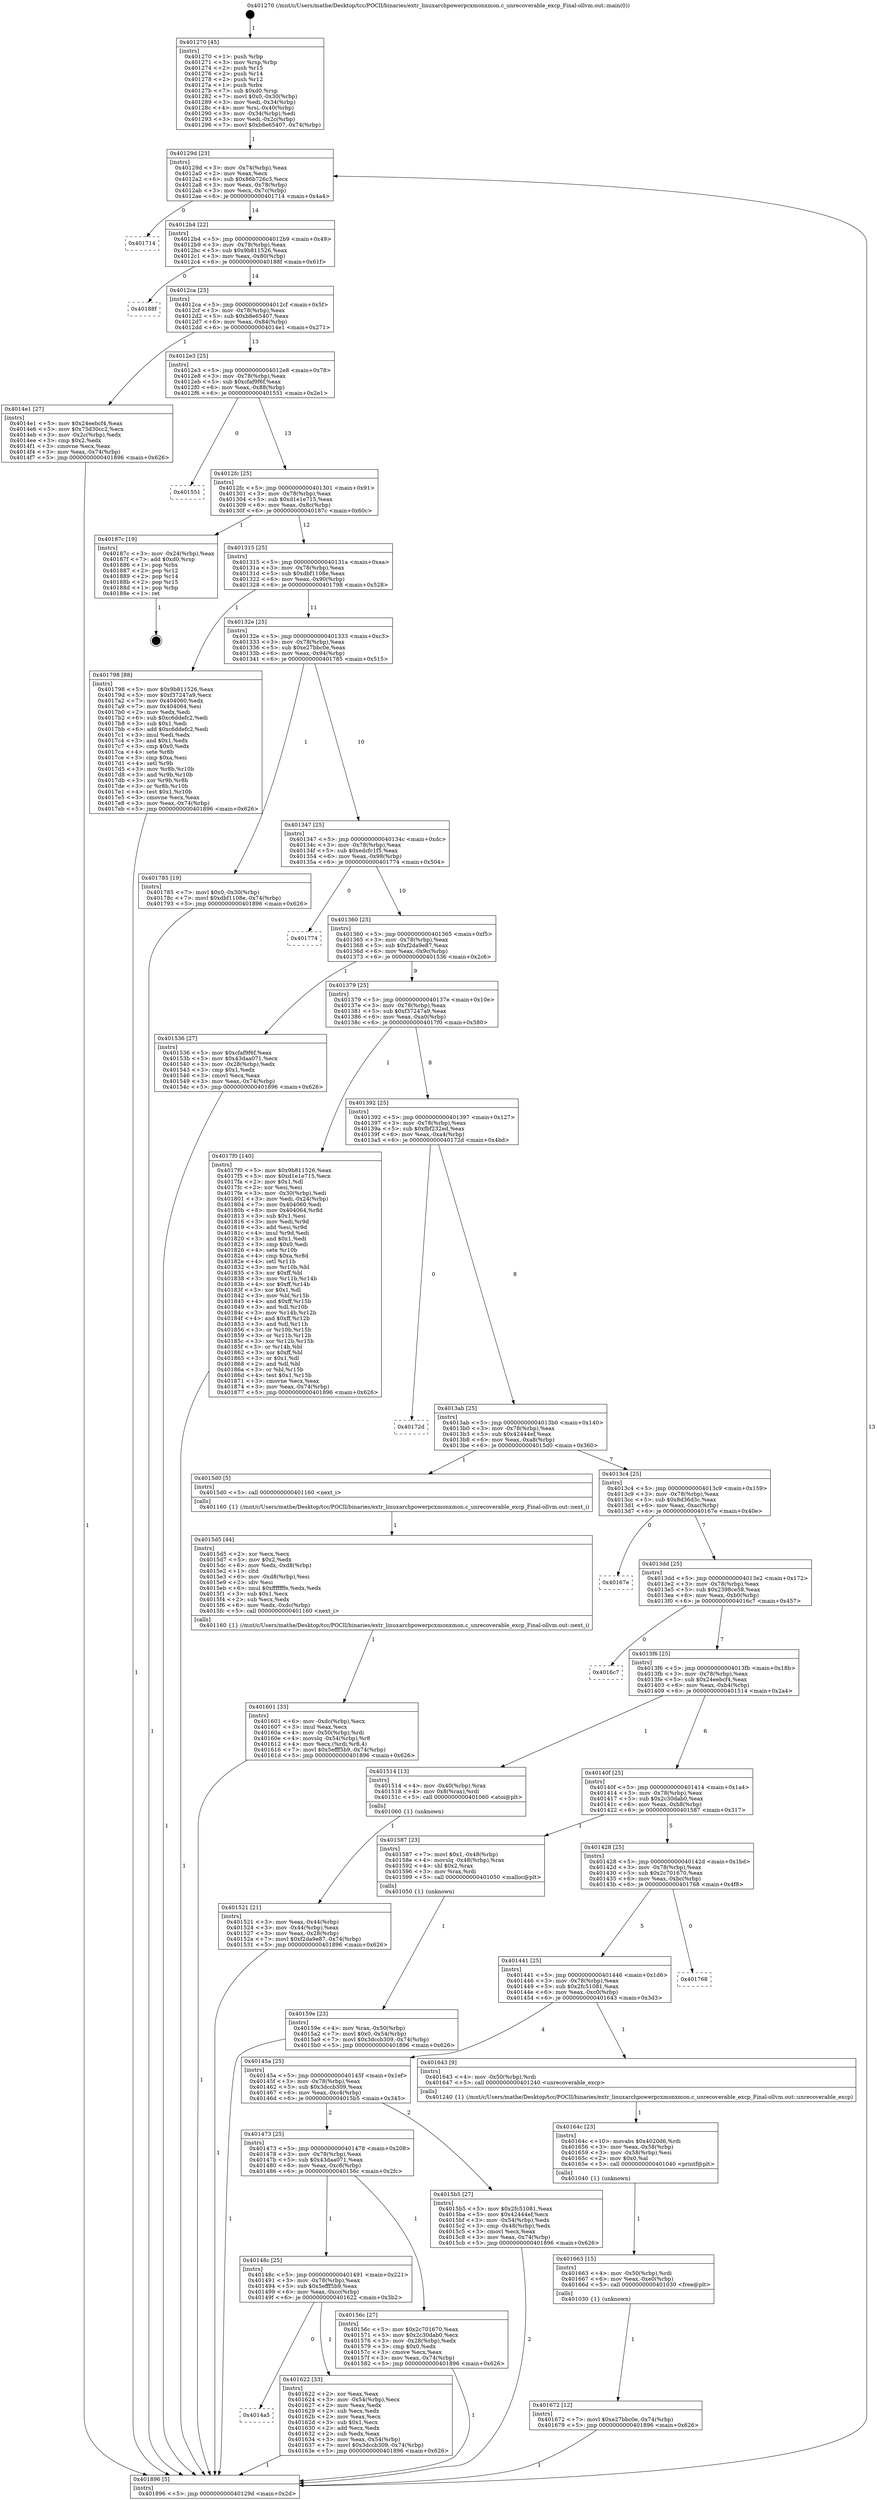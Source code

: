 digraph "0x401270" {
  label = "0x401270 (/mnt/c/Users/mathe/Desktop/tcc/POCII/binaries/extr_linuxarchpowerpcxmonxmon.c_unrecoverable_excp_Final-ollvm.out::main(0))"
  labelloc = "t"
  node[shape=record]

  Entry [label="",width=0.3,height=0.3,shape=circle,fillcolor=black,style=filled]
  "0x40129d" [label="{
     0x40129d [23]\l
     | [instrs]\l
     &nbsp;&nbsp;0x40129d \<+3\>: mov -0x74(%rbp),%eax\l
     &nbsp;&nbsp;0x4012a0 \<+2\>: mov %eax,%ecx\l
     &nbsp;&nbsp;0x4012a2 \<+6\>: sub $0x86b726c3,%ecx\l
     &nbsp;&nbsp;0x4012a8 \<+3\>: mov %eax,-0x78(%rbp)\l
     &nbsp;&nbsp;0x4012ab \<+3\>: mov %ecx,-0x7c(%rbp)\l
     &nbsp;&nbsp;0x4012ae \<+6\>: je 0000000000401714 \<main+0x4a4\>\l
  }"]
  "0x401714" [label="{
     0x401714\l
  }", style=dashed]
  "0x4012b4" [label="{
     0x4012b4 [22]\l
     | [instrs]\l
     &nbsp;&nbsp;0x4012b4 \<+5\>: jmp 00000000004012b9 \<main+0x49\>\l
     &nbsp;&nbsp;0x4012b9 \<+3\>: mov -0x78(%rbp),%eax\l
     &nbsp;&nbsp;0x4012bc \<+5\>: sub $0x9b811526,%eax\l
     &nbsp;&nbsp;0x4012c1 \<+3\>: mov %eax,-0x80(%rbp)\l
     &nbsp;&nbsp;0x4012c4 \<+6\>: je 000000000040188f \<main+0x61f\>\l
  }"]
  Exit [label="",width=0.3,height=0.3,shape=circle,fillcolor=black,style=filled,peripheries=2]
  "0x40188f" [label="{
     0x40188f\l
  }", style=dashed]
  "0x4012ca" [label="{
     0x4012ca [25]\l
     | [instrs]\l
     &nbsp;&nbsp;0x4012ca \<+5\>: jmp 00000000004012cf \<main+0x5f\>\l
     &nbsp;&nbsp;0x4012cf \<+3\>: mov -0x78(%rbp),%eax\l
     &nbsp;&nbsp;0x4012d2 \<+5\>: sub $0xb8e65407,%eax\l
     &nbsp;&nbsp;0x4012d7 \<+6\>: mov %eax,-0x84(%rbp)\l
     &nbsp;&nbsp;0x4012dd \<+6\>: je 00000000004014e1 \<main+0x271\>\l
  }"]
  "0x401672" [label="{
     0x401672 [12]\l
     | [instrs]\l
     &nbsp;&nbsp;0x401672 \<+7\>: movl $0xe27bbc0e,-0x74(%rbp)\l
     &nbsp;&nbsp;0x401679 \<+5\>: jmp 0000000000401896 \<main+0x626\>\l
  }"]
  "0x4014e1" [label="{
     0x4014e1 [27]\l
     | [instrs]\l
     &nbsp;&nbsp;0x4014e1 \<+5\>: mov $0x24eebcf4,%eax\l
     &nbsp;&nbsp;0x4014e6 \<+5\>: mov $0x75d30cc2,%ecx\l
     &nbsp;&nbsp;0x4014eb \<+3\>: mov -0x2c(%rbp),%edx\l
     &nbsp;&nbsp;0x4014ee \<+3\>: cmp $0x2,%edx\l
     &nbsp;&nbsp;0x4014f1 \<+3\>: cmovne %ecx,%eax\l
     &nbsp;&nbsp;0x4014f4 \<+3\>: mov %eax,-0x74(%rbp)\l
     &nbsp;&nbsp;0x4014f7 \<+5\>: jmp 0000000000401896 \<main+0x626\>\l
  }"]
  "0x4012e3" [label="{
     0x4012e3 [25]\l
     | [instrs]\l
     &nbsp;&nbsp;0x4012e3 \<+5\>: jmp 00000000004012e8 \<main+0x78\>\l
     &nbsp;&nbsp;0x4012e8 \<+3\>: mov -0x78(%rbp),%eax\l
     &nbsp;&nbsp;0x4012eb \<+5\>: sub $0xcfaf9f6f,%eax\l
     &nbsp;&nbsp;0x4012f0 \<+6\>: mov %eax,-0x88(%rbp)\l
     &nbsp;&nbsp;0x4012f6 \<+6\>: je 0000000000401551 \<main+0x2e1\>\l
  }"]
  "0x401896" [label="{
     0x401896 [5]\l
     | [instrs]\l
     &nbsp;&nbsp;0x401896 \<+5\>: jmp 000000000040129d \<main+0x2d\>\l
  }"]
  "0x401270" [label="{
     0x401270 [45]\l
     | [instrs]\l
     &nbsp;&nbsp;0x401270 \<+1\>: push %rbp\l
     &nbsp;&nbsp;0x401271 \<+3\>: mov %rsp,%rbp\l
     &nbsp;&nbsp;0x401274 \<+2\>: push %r15\l
     &nbsp;&nbsp;0x401276 \<+2\>: push %r14\l
     &nbsp;&nbsp;0x401278 \<+2\>: push %r12\l
     &nbsp;&nbsp;0x40127a \<+1\>: push %rbx\l
     &nbsp;&nbsp;0x40127b \<+7\>: sub $0xd0,%rsp\l
     &nbsp;&nbsp;0x401282 \<+7\>: movl $0x0,-0x30(%rbp)\l
     &nbsp;&nbsp;0x401289 \<+3\>: mov %edi,-0x34(%rbp)\l
     &nbsp;&nbsp;0x40128c \<+4\>: mov %rsi,-0x40(%rbp)\l
     &nbsp;&nbsp;0x401290 \<+3\>: mov -0x34(%rbp),%edi\l
     &nbsp;&nbsp;0x401293 \<+3\>: mov %edi,-0x2c(%rbp)\l
     &nbsp;&nbsp;0x401296 \<+7\>: movl $0xb8e65407,-0x74(%rbp)\l
  }"]
  "0x401663" [label="{
     0x401663 [15]\l
     | [instrs]\l
     &nbsp;&nbsp;0x401663 \<+4\>: mov -0x50(%rbp),%rdi\l
     &nbsp;&nbsp;0x401667 \<+6\>: mov %eax,-0xe0(%rbp)\l
     &nbsp;&nbsp;0x40166d \<+5\>: call 0000000000401030 \<free@plt\>\l
     | [calls]\l
     &nbsp;&nbsp;0x401030 \{1\} (unknown)\l
  }"]
  "0x401551" [label="{
     0x401551\l
  }", style=dashed]
  "0x4012fc" [label="{
     0x4012fc [25]\l
     | [instrs]\l
     &nbsp;&nbsp;0x4012fc \<+5\>: jmp 0000000000401301 \<main+0x91\>\l
     &nbsp;&nbsp;0x401301 \<+3\>: mov -0x78(%rbp),%eax\l
     &nbsp;&nbsp;0x401304 \<+5\>: sub $0xd1e1e715,%eax\l
     &nbsp;&nbsp;0x401309 \<+6\>: mov %eax,-0x8c(%rbp)\l
     &nbsp;&nbsp;0x40130f \<+6\>: je 000000000040187c \<main+0x60c\>\l
  }"]
  "0x40164c" [label="{
     0x40164c [23]\l
     | [instrs]\l
     &nbsp;&nbsp;0x40164c \<+10\>: movabs $0x4020d6,%rdi\l
     &nbsp;&nbsp;0x401656 \<+3\>: mov %eax,-0x58(%rbp)\l
     &nbsp;&nbsp;0x401659 \<+3\>: mov -0x58(%rbp),%esi\l
     &nbsp;&nbsp;0x40165c \<+2\>: mov $0x0,%al\l
     &nbsp;&nbsp;0x40165e \<+5\>: call 0000000000401040 \<printf@plt\>\l
     | [calls]\l
     &nbsp;&nbsp;0x401040 \{1\} (unknown)\l
  }"]
  "0x40187c" [label="{
     0x40187c [19]\l
     | [instrs]\l
     &nbsp;&nbsp;0x40187c \<+3\>: mov -0x24(%rbp),%eax\l
     &nbsp;&nbsp;0x40187f \<+7\>: add $0xd0,%rsp\l
     &nbsp;&nbsp;0x401886 \<+1\>: pop %rbx\l
     &nbsp;&nbsp;0x401887 \<+2\>: pop %r12\l
     &nbsp;&nbsp;0x401889 \<+2\>: pop %r14\l
     &nbsp;&nbsp;0x40188b \<+2\>: pop %r15\l
     &nbsp;&nbsp;0x40188d \<+1\>: pop %rbp\l
     &nbsp;&nbsp;0x40188e \<+1\>: ret\l
  }"]
  "0x401315" [label="{
     0x401315 [25]\l
     | [instrs]\l
     &nbsp;&nbsp;0x401315 \<+5\>: jmp 000000000040131a \<main+0xaa\>\l
     &nbsp;&nbsp;0x40131a \<+3\>: mov -0x78(%rbp),%eax\l
     &nbsp;&nbsp;0x40131d \<+5\>: sub $0xdbf1108e,%eax\l
     &nbsp;&nbsp;0x401322 \<+6\>: mov %eax,-0x90(%rbp)\l
     &nbsp;&nbsp;0x401328 \<+6\>: je 0000000000401798 \<main+0x528\>\l
  }"]
  "0x4014a5" [label="{
     0x4014a5\l
  }", style=dashed]
  "0x401798" [label="{
     0x401798 [88]\l
     | [instrs]\l
     &nbsp;&nbsp;0x401798 \<+5\>: mov $0x9b811526,%eax\l
     &nbsp;&nbsp;0x40179d \<+5\>: mov $0xf37247a9,%ecx\l
     &nbsp;&nbsp;0x4017a2 \<+7\>: mov 0x404060,%edx\l
     &nbsp;&nbsp;0x4017a9 \<+7\>: mov 0x404064,%esi\l
     &nbsp;&nbsp;0x4017b0 \<+2\>: mov %edx,%edi\l
     &nbsp;&nbsp;0x4017b2 \<+6\>: sub $0xc6ddefc2,%edi\l
     &nbsp;&nbsp;0x4017b8 \<+3\>: sub $0x1,%edi\l
     &nbsp;&nbsp;0x4017bb \<+6\>: add $0xc6ddefc2,%edi\l
     &nbsp;&nbsp;0x4017c1 \<+3\>: imul %edi,%edx\l
     &nbsp;&nbsp;0x4017c4 \<+3\>: and $0x1,%edx\l
     &nbsp;&nbsp;0x4017c7 \<+3\>: cmp $0x0,%edx\l
     &nbsp;&nbsp;0x4017ca \<+4\>: sete %r8b\l
     &nbsp;&nbsp;0x4017ce \<+3\>: cmp $0xa,%esi\l
     &nbsp;&nbsp;0x4017d1 \<+4\>: setl %r9b\l
     &nbsp;&nbsp;0x4017d5 \<+3\>: mov %r8b,%r10b\l
     &nbsp;&nbsp;0x4017d8 \<+3\>: and %r9b,%r10b\l
     &nbsp;&nbsp;0x4017db \<+3\>: xor %r9b,%r8b\l
     &nbsp;&nbsp;0x4017de \<+3\>: or %r8b,%r10b\l
     &nbsp;&nbsp;0x4017e1 \<+4\>: test $0x1,%r10b\l
     &nbsp;&nbsp;0x4017e5 \<+3\>: cmovne %ecx,%eax\l
     &nbsp;&nbsp;0x4017e8 \<+3\>: mov %eax,-0x74(%rbp)\l
     &nbsp;&nbsp;0x4017eb \<+5\>: jmp 0000000000401896 \<main+0x626\>\l
  }"]
  "0x40132e" [label="{
     0x40132e [25]\l
     | [instrs]\l
     &nbsp;&nbsp;0x40132e \<+5\>: jmp 0000000000401333 \<main+0xc3\>\l
     &nbsp;&nbsp;0x401333 \<+3\>: mov -0x78(%rbp),%eax\l
     &nbsp;&nbsp;0x401336 \<+5\>: sub $0xe27bbc0e,%eax\l
     &nbsp;&nbsp;0x40133b \<+6\>: mov %eax,-0x94(%rbp)\l
     &nbsp;&nbsp;0x401341 \<+6\>: je 0000000000401785 \<main+0x515\>\l
  }"]
  "0x401622" [label="{
     0x401622 [33]\l
     | [instrs]\l
     &nbsp;&nbsp;0x401622 \<+2\>: xor %eax,%eax\l
     &nbsp;&nbsp;0x401624 \<+3\>: mov -0x54(%rbp),%ecx\l
     &nbsp;&nbsp;0x401627 \<+2\>: mov %eax,%edx\l
     &nbsp;&nbsp;0x401629 \<+2\>: sub %ecx,%edx\l
     &nbsp;&nbsp;0x40162b \<+2\>: mov %eax,%ecx\l
     &nbsp;&nbsp;0x40162d \<+3\>: sub $0x1,%ecx\l
     &nbsp;&nbsp;0x401630 \<+2\>: add %ecx,%edx\l
     &nbsp;&nbsp;0x401632 \<+2\>: sub %edx,%eax\l
     &nbsp;&nbsp;0x401634 \<+3\>: mov %eax,-0x54(%rbp)\l
     &nbsp;&nbsp;0x401637 \<+7\>: movl $0x3dccb309,-0x74(%rbp)\l
     &nbsp;&nbsp;0x40163e \<+5\>: jmp 0000000000401896 \<main+0x626\>\l
  }"]
  "0x401785" [label="{
     0x401785 [19]\l
     | [instrs]\l
     &nbsp;&nbsp;0x401785 \<+7\>: movl $0x0,-0x30(%rbp)\l
     &nbsp;&nbsp;0x40178c \<+7\>: movl $0xdbf1108e,-0x74(%rbp)\l
     &nbsp;&nbsp;0x401793 \<+5\>: jmp 0000000000401896 \<main+0x626\>\l
  }"]
  "0x401347" [label="{
     0x401347 [25]\l
     | [instrs]\l
     &nbsp;&nbsp;0x401347 \<+5\>: jmp 000000000040134c \<main+0xdc\>\l
     &nbsp;&nbsp;0x40134c \<+3\>: mov -0x78(%rbp),%eax\l
     &nbsp;&nbsp;0x40134f \<+5\>: sub $0xedcfc1f5,%eax\l
     &nbsp;&nbsp;0x401354 \<+6\>: mov %eax,-0x98(%rbp)\l
     &nbsp;&nbsp;0x40135a \<+6\>: je 0000000000401774 \<main+0x504\>\l
  }"]
  "0x401601" [label="{
     0x401601 [33]\l
     | [instrs]\l
     &nbsp;&nbsp;0x401601 \<+6\>: mov -0xdc(%rbp),%ecx\l
     &nbsp;&nbsp;0x401607 \<+3\>: imul %eax,%ecx\l
     &nbsp;&nbsp;0x40160a \<+4\>: mov -0x50(%rbp),%rdi\l
     &nbsp;&nbsp;0x40160e \<+4\>: movslq -0x54(%rbp),%r8\l
     &nbsp;&nbsp;0x401612 \<+4\>: mov %ecx,(%rdi,%r8,4)\l
     &nbsp;&nbsp;0x401616 \<+7\>: movl $0x5efff5b9,-0x74(%rbp)\l
     &nbsp;&nbsp;0x40161d \<+5\>: jmp 0000000000401896 \<main+0x626\>\l
  }"]
  "0x401774" [label="{
     0x401774\l
  }", style=dashed]
  "0x401360" [label="{
     0x401360 [25]\l
     | [instrs]\l
     &nbsp;&nbsp;0x401360 \<+5\>: jmp 0000000000401365 \<main+0xf5\>\l
     &nbsp;&nbsp;0x401365 \<+3\>: mov -0x78(%rbp),%eax\l
     &nbsp;&nbsp;0x401368 \<+5\>: sub $0xf2da9e87,%eax\l
     &nbsp;&nbsp;0x40136d \<+6\>: mov %eax,-0x9c(%rbp)\l
     &nbsp;&nbsp;0x401373 \<+6\>: je 0000000000401536 \<main+0x2c6\>\l
  }"]
  "0x4015d5" [label="{
     0x4015d5 [44]\l
     | [instrs]\l
     &nbsp;&nbsp;0x4015d5 \<+2\>: xor %ecx,%ecx\l
     &nbsp;&nbsp;0x4015d7 \<+5\>: mov $0x2,%edx\l
     &nbsp;&nbsp;0x4015dc \<+6\>: mov %edx,-0xd8(%rbp)\l
     &nbsp;&nbsp;0x4015e2 \<+1\>: cltd\l
     &nbsp;&nbsp;0x4015e3 \<+6\>: mov -0xd8(%rbp),%esi\l
     &nbsp;&nbsp;0x4015e9 \<+2\>: idiv %esi\l
     &nbsp;&nbsp;0x4015eb \<+6\>: imul $0xfffffffe,%edx,%edx\l
     &nbsp;&nbsp;0x4015f1 \<+3\>: sub $0x1,%ecx\l
     &nbsp;&nbsp;0x4015f4 \<+2\>: sub %ecx,%edx\l
     &nbsp;&nbsp;0x4015f6 \<+6\>: mov %edx,-0xdc(%rbp)\l
     &nbsp;&nbsp;0x4015fc \<+5\>: call 0000000000401160 \<next_i\>\l
     | [calls]\l
     &nbsp;&nbsp;0x401160 \{1\} (/mnt/c/Users/mathe/Desktop/tcc/POCII/binaries/extr_linuxarchpowerpcxmonxmon.c_unrecoverable_excp_Final-ollvm.out::next_i)\l
  }"]
  "0x401536" [label="{
     0x401536 [27]\l
     | [instrs]\l
     &nbsp;&nbsp;0x401536 \<+5\>: mov $0xcfaf9f6f,%eax\l
     &nbsp;&nbsp;0x40153b \<+5\>: mov $0x43daa071,%ecx\l
     &nbsp;&nbsp;0x401540 \<+3\>: mov -0x28(%rbp),%edx\l
     &nbsp;&nbsp;0x401543 \<+3\>: cmp $0x1,%edx\l
     &nbsp;&nbsp;0x401546 \<+3\>: cmovl %ecx,%eax\l
     &nbsp;&nbsp;0x401549 \<+3\>: mov %eax,-0x74(%rbp)\l
     &nbsp;&nbsp;0x40154c \<+5\>: jmp 0000000000401896 \<main+0x626\>\l
  }"]
  "0x401379" [label="{
     0x401379 [25]\l
     | [instrs]\l
     &nbsp;&nbsp;0x401379 \<+5\>: jmp 000000000040137e \<main+0x10e\>\l
     &nbsp;&nbsp;0x40137e \<+3\>: mov -0x78(%rbp),%eax\l
     &nbsp;&nbsp;0x401381 \<+5\>: sub $0xf37247a9,%eax\l
     &nbsp;&nbsp;0x401386 \<+6\>: mov %eax,-0xa0(%rbp)\l
     &nbsp;&nbsp;0x40138c \<+6\>: je 00000000004017f0 \<main+0x580\>\l
  }"]
  "0x40159e" [label="{
     0x40159e [23]\l
     | [instrs]\l
     &nbsp;&nbsp;0x40159e \<+4\>: mov %rax,-0x50(%rbp)\l
     &nbsp;&nbsp;0x4015a2 \<+7\>: movl $0x0,-0x54(%rbp)\l
     &nbsp;&nbsp;0x4015a9 \<+7\>: movl $0x3dccb309,-0x74(%rbp)\l
     &nbsp;&nbsp;0x4015b0 \<+5\>: jmp 0000000000401896 \<main+0x626\>\l
  }"]
  "0x4017f0" [label="{
     0x4017f0 [140]\l
     | [instrs]\l
     &nbsp;&nbsp;0x4017f0 \<+5\>: mov $0x9b811526,%eax\l
     &nbsp;&nbsp;0x4017f5 \<+5\>: mov $0xd1e1e715,%ecx\l
     &nbsp;&nbsp;0x4017fa \<+2\>: mov $0x1,%dl\l
     &nbsp;&nbsp;0x4017fc \<+2\>: xor %esi,%esi\l
     &nbsp;&nbsp;0x4017fe \<+3\>: mov -0x30(%rbp),%edi\l
     &nbsp;&nbsp;0x401801 \<+3\>: mov %edi,-0x24(%rbp)\l
     &nbsp;&nbsp;0x401804 \<+7\>: mov 0x404060,%edi\l
     &nbsp;&nbsp;0x40180b \<+8\>: mov 0x404064,%r8d\l
     &nbsp;&nbsp;0x401813 \<+3\>: sub $0x1,%esi\l
     &nbsp;&nbsp;0x401816 \<+3\>: mov %edi,%r9d\l
     &nbsp;&nbsp;0x401819 \<+3\>: add %esi,%r9d\l
     &nbsp;&nbsp;0x40181c \<+4\>: imul %r9d,%edi\l
     &nbsp;&nbsp;0x401820 \<+3\>: and $0x1,%edi\l
     &nbsp;&nbsp;0x401823 \<+3\>: cmp $0x0,%edi\l
     &nbsp;&nbsp;0x401826 \<+4\>: sete %r10b\l
     &nbsp;&nbsp;0x40182a \<+4\>: cmp $0xa,%r8d\l
     &nbsp;&nbsp;0x40182e \<+4\>: setl %r11b\l
     &nbsp;&nbsp;0x401832 \<+3\>: mov %r10b,%bl\l
     &nbsp;&nbsp;0x401835 \<+3\>: xor $0xff,%bl\l
     &nbsp;&nbsp;0x401838 \<+3\>: mov %r11b,%r14b\l
     &nbsp;&nbsp;0x40183b \<+4\>: xor $0xff,%r14b\l
     &nbsp;&nbsp;0x40183f \<+3\>: xor $0x1,%dl\l
     &nbsp;&nbsp;0x401842 \<+3\>: mov %bl,%r15b\l
     &nbsp;&nbsp;0x401845 \<+4\>: and $0xff,%r15b\l
     &nbsp;&nbsp;0x401849 \<+3\>: and %dl,%r10b\l
     &nbsp;&nbsp;0x40184c \<+3\>: mov %r14b,%r12b\l
     &nbsp;&nbsp;0x40184f \<+4\>: and $0xff,%r12b\l
     &nbsp;&nbsp;0x401853 \<+3\>: and %dl,%r11b\l
     &nbsp;&nbsp;0x401856 \<+3\>: or %r10b,%r15b\l
     &nbsp;&nbsp;0x401859 \<+3\>: or %r11b,%r12b\l
     &nbsp;&nbsp;0x40185c \<+3\>: xor %r12b,%r15b\l
     &nbsp;&nbsp;0x40185f \<+3\>: or %r14b,%bl\l
     &nbsp;&nbsp;0x401862 \<+3\>: xor $0xff,%bl\l
     &nbsp;&nbsp;0x401865 \<+3\>: or $0x1,%dl\l
     &nbsp;&nbsp;0x401868 \<+2\>: and %dl,%bl\l
     &nbsp;&nbsp;0x40186a \<+3\>: or %bl,%r15b\l
     &nbsp;&nbsp;0x40186d \<+4\>: test $0x1,%r15b\l
     &nbsp;&nbsp;0x401871 \<+3\>: cmovne %ecx,%eax\l
     &nbsp;&nbsp;0x401874 \<+3\>: mov %eax,-0x74(%rbp)\l
     &nbsp;&nbsp;0x401877 \<+5\>: jmp 0000000000401896 \<main+0x626\>\l
  }"]
  "0x401392" [label="{
     0x401392 [25]\l
     | [instrs]\l
     &nbsp;&nbsp;0x401392 \<+5\>: jmp 0000000000401397 \<main+0x127\>\l
     &nbsp;&nbsp;0x401397 \<+3\>: mov -0x78(%rbp),%eax\l
     &nbsp;&nbsp;0x40139a \<+5\>: sub $0xfbf232ed,%eax\l
     &nbsp;&nbsp;0x40139f \<+6\>: mov %eax,-0xa4(%rbp)\l
     &nbsp;&nbsp;0x4013a5 \<+6\>: je 000000000040172d \<main+0x4bd\>\l
  }"]
  "0x40148c" [label="{
     0x40148c [25]\l
     | [instrs]\l
     &nbsp;&nbsp;0x40148c \<+5\>: jmp 0000000000401491 \<main+0x221\>\l
     &nbsp;&nbsp;0x401491 \<+3\>: mov -0x78(%rbp),%eax\l
     &nbsp;&nbsp;0x401494 \<+5\>: sub $0x5efff5b9,%eax\l
     &nbsp;&nbsp;0x401499 \<+6\>: mov %eax,-0xcc(%rbp)\l
     &nbsp;&nbsp;0x40149f \<+6\>: je 0000000000401622 \<main+0x3b2\>\l
  }"]
  "0x40172d" [label="{
     0x40172d\l
  }", style=dashed]
  "0x4013ab" [label="{
     0x4013ab [25]\l
     | [instrs]\l
     &nbsp;&nbsp;0x4013ab \<+5\>: jmp 00000000004013b0 \<main+0x140\>\l
     &nbsp;&nbsp;0x4013b0 \<+3\>: mov -0x78(%rbp),%eax\l
     &nbsp;&nbsp;0x4013b3 \<+5\>: sub $0x42444ef,%eax\l
     &nbsp;&nbsp;0x4013b8 \<+6\>: mov %eax,-0xa8(%rbp)\l
     &nbsp;&nbsp;0x4013be \<+6\>: je 00000000004015d0 \<main+0x360\>\l
  }"]
  "0x40156c" [label="{
     0x40156c [27]\l
     | [instrs]\l
     &nbsp;&nbsp;0x40156c \<+5\>: mov $0x2c701670,%eax\l
     &nbsp;&nbsp;0x401571 \<+5\>: mov $0x2c30dab0,%ecx\l
     &nbsp;&nbsp;0x401576 \<+3\>: mov -0x28(%rbp),%edx\l
     &nbsp;&nbsp;0x401579 \<+3\>: cmp $0x0,%edx\l
     &nbsp;&nbsp;0x40157c \<+3\>: cmove %ecx,%eax\l
     &nbsp;&nbsp;0x40157f \<+3\>: mov %eax,-0x74(%rbp)\l
     &nbsp;&nbsp;0x401582 \<+5\>: jmp 0000000000401896 \<main+0x626\>\l
  }"]
  "0x4015d0" [label="{
     0x4015d0 [5]\l
     | [instrs]\l
     &nbsp;&nbsp;0x4015d0 \<+5\>: call 0000000000401160 \<next_i\>\l
     | [calls]\l
     &nbsp;&nbsp;0x401160 \{1\} (/mnt/c/Users/mathe/Desktop/tcc/POCII/binaries/extr_linuxarchpowerpcxmonxmon.c_unrecoverable_excp_Final-ollvm.out::next_i)\l
  }"]
  "0x4013c4" [label="{
     0x4013c4 [25]\l
     | [instrs]\l
     &nbsp;&nbsp;0x4013c4 \<+5\>: jmp 00000000004013c9 \<main+0x159\>\l
     &nbsp;&nbsp;0x4013c9 \<+3\>: mov -0x78(%rbp),%eax\l
     &nbsp;&nbsp;0x4013cc \<+5\>: sub $0x8d36d3c,%eax\l
     &nbsp;&nbsp;0x4013d1 \<+6\>: mov %eax,-0xac(%rbp)\l
     &nbsp;&nbsp;0x4013d7 \<+6\>: je 000000000040167e \<main+0x40e\>\l
  }"]
  "0x401473" [label="{
     0x401473 [25]\l
     | [instrs]\l
     &nbsp;&nbsp;0x401473 \<+5\>: jmp 0000000000401478 \<main+0x208\>\l
     &nbsp;&nbsp;0x401478 \<+3\>: mov -0x78(%rbp),%eax\l
     &nbsp;&nbsp;0x40147b \<+5\>: sub $0x43daa071,%eax\l
     &nbsp;&nbsp;0x401480 \<+6\>: mov %eax,-0xc8(%rbp)\l
     &nbsp;&nbsp;0x401486 \<+6\>: je 000000000040156c \<main+0x2fc\>\l
  }"]
  "0x40167e" [label="{
     0x40167e\l
  }", style=dashed]
  "0x4013dd" [label="{
     0x4013dd [25]\l
     | [instrs]\l
     &nbsp;&nbsp;0x4013dd \<+5\>: jmp 00000000004013e2 \<main+0x172\>\l
     &nbsp;&nbsp;0x4013e2 \<+3\>: mov -0x78(%rbp),%eax\l
     &nbsp;&nbsp;0x4013e5 \<+5\>: sub $0x2398ce58,%eax\l
     &nbsp;&nbsp;0x4013ea \<+6\>: mov %eax,-0xb0(%rbp)\l
     &nbsp;&nbsp;0x4013f0 \<+6\>: je 00000000004016c7 \<main+0x457\>\l
  }"]
  "0x4015b5" [label="{
     0x4015b5 [27]\l
     | [instrs]\l
     &nbsp;&nbsp;0x4015b5 \<+5\>: mov $0x2fc51081,%eax\l
     &nbsp;&nbsp;0x4015ba \<+5\>: mov $0x42444ef,%ecx\l
     &nbsp;&nbsp;0x4015bf \<+3\>: mov -0x54(%rbp),%edx\l
     &nbsp;&nbsp;0x4015c2 \<+3\>: cmp -0x48(%rbp),%edx\l
     &nbsp;&nbsp;0x4015c5 \<+3\>: cmovl %ecx,%eax\l
     &nbsp;&nbsp;0x4015c8 \<+3\>: mov %eax,-0x74(%rbp)\l
     &nbsp;&nbsp;0x4015cb \<+5\>: jmp 0000000000401896 \<main+0x626\>\l
  }"]
  "0x4016c7" [label="{
     0x4016c7\l
  }", style=dashed]
  "0x4013f6" [label="{
     0x4013f6 [25]\l
     | [instrs]\l
     &nbsp;&nbsp;0x4013f6 \<+5\>: jmp 00000000004013fb \<main+0x18b\>\l
     &nbsp;&nbsp;0x4013fb \<+3\>: mov -0x78(%rbp),%eax\l
     &nbsp;&nbsp;0x4013fe \<+5\>: sub $0x24eebcf4,%eax\l
     &nbsp;&nbsp;0x401403 \<+6\>: mov %eax,-0xb4(%rbp)\l
     &nbsp;&nbsp;0x401409 \<+6\>: je 0000000000401514 \<main+0x2a4\>\l
  }"]
  "0x40145a" [label="{
     0x40145a [25]\l
     | [instrs]\l
     &nbsp;&nbsp;0x40145a \<+5\>: jmp 000000000040145f \<main+0x1ef\>\l
     &nbsp;&nbsp;0x40145f \<+3\>: mov -0x78(%rbp),%eax\l
     &nbsp;&nbsp;0x401462 \<+5\>: sub $0x3dccb309,%eax\l
     &nbsp;&nbsp;0x401467 \<+6\>: mov %eax,-0xc4(%rbp)\l
     &nbsp;&nbsp;0x40146d \<+6\>: je 00000000004015b5 \<main+0x345\>\l
  }"]
  "0x401514" [label="{
     0x401514 [13]\l
     | [instrs]\l
     &nbsp;&nbsp;0x401514 \<+4\>: mov -0x40(%rbp),%rax\l
     &nbsp;&nbsp;0x401518 \<+4\>: mov 0x8(%rax),%rdi\l
     &nbsp;&nbsp;0x40151c \<+5\>: call 0000000000401060 \<atoi@plt\>\l
     | [calls]\l
     &nbsp;&nbsp;0x401060 \{1\} (unknown)\l
  }"]
  "0x40140f" [label="{
     0x40140f [25]\l
     | [instrs]\l
     &nbsp;&nbsp;0x40140f \<+5\>: jmp 0000000000401414 \<main+0x1a4\>\l
     &nbsp;&nbsp;0x401414 \<+3\>: mov -0x78(%rbp),%eax\l
     &nbsp;&nbsp;0x401417 \<+5\>: sub $0x2c30dab0,%eax\l
     &nbsp;&nbsp;0x40141c \<+6\>: mov %eax,-0xb8(%rbp)\l
     &nbsp;&nbsp;0x401422 \<+6\>: je 0000000000401587 \<main+0x317\>\l
  }"]
  "0x401521" [label="{
     0x401521 [21]\l
     | [instrs]\l
     &nbsp;&nbsp;0x401521 \<+3\>: mov %eax,-0x44(%rbp)\l
     &nbsp;&nbsp;0x401524 \<+3\>: mov -0x44(%rbp),%eax\l
     &nbsp;&nbsp;0x401527 \<+3\>: mov %eax,-0x28(%rbp)\l
     &nbsp;&nbsp;0x40152a \<+7\>: movl $0xf2da9e87,-0x74(%rbp)\l
     &nbsp;&nbsp;0x401531 \<+5\>: jmp 0000000000401896 \<main+0x626\>\l
  }"]
  "0x401643" [label="{
     0x401643 [9]\l
     | [instrs]\l
     &nbsp;&nbsp;0x401643 \<+4\>: mov -0x50(%rbp),%rdi\l
     &nbsp;&nbsp;0x401647 \<+5\>: call 0000000000401240 \<unrecoverable_excp\>\l
     | [calls]\l
     &nbsp;&nbsp;0x401240 \{1\} (/mnt/c/Users/mathe/Desktop/tcc/POCII/binaries/extr_linuxarchpowerpcxmonxmon.c_unrecoverable_excp_Final-ollvm.out::unrecoverable_excp)\l
  }"]
  "0x401587" [label="{
     0x401587 [23]\l
     | [instrs]\l
     &nbsp;&nbsp;0x401587 \<+7\>: movl $0x1,-0x48(%rbp)\l
     &nbsp;&nbsp;0x40158e \<+4\>: movslq -0x48(%rbp),%rax\l
     &nbsp;&nbsp;0x401592 \<+4\>: shl $0x2,%rax\l
     &nbsp;&nbsp;0x401596 \<+3\>: mov %rax,%rdi\l
     &nbsp;&nbsp;0x401599 \<+5\>: call 0000000000401050 \<malloc@plt\>\l
     | [calls]\l
     &nbsp;&nbsp;0x401050 \{1\} (unknown)\l
  }"]
  "0x401428" [label="{
     0x401428 [25]\l
     | [instrs]\l
     &nbsp;&nbsp;0x401428 \<+5\>: jmp 000000000040142d \<main+0x1bd\>\l
     &nbsp;&nbsp;0x40142d \<+3\>: mov -0x78(%rbp),%eax\l
     &nbsp;&nbsp;0x401430 \<+5\>: sub $0x2c701670,%eax\l
     &nbsp;&nbsp;0x401435 \<+6\>: mov %eax,-0xbc(%rbp)\l
     &nbsp;&nbsp;0x40143b \<+6\>: je 0000000000401768 \<main+0x4f8\>\l
  }"]
  "0x401441" [label="{
     0x401441 [25]\l
     | [instrs]\l
     &nbsp;&nbsp;0x401441 \<+5\>: jmp 0000000000401446 \<main+0x1d6\>\l
     &nbsp;&nbsp;0x401446 \<+3\>: mov -0x78(%rbp),%eax\l
     &nbsp;&nbsp;0x401449 \<+5\>: sub $0x2fc51081,%eax\l
     &nbsp;&nbsp;0x40144e \<+6\>: mov %eax,-0xc0(%rbp)\l
     &nbsp;&nbsp;0x401454 \<+6\>: je 0000000000401643 \<main+0x3d3\>\l
  }"]
  "0x401768" [label="{
     0x401768\l
  }", style=dashed]
  Entry -> "0x401270" [label=" 1"]
  "0x40129d" -> "0x401714" [label=" 0"]
  "0x40129d" -> "0x4012b4" [label=" 14"]
  "0x40187c" -> Exit [label=" 1"]
  "0x4012b4" -> "0x40188f" [label=" 0"]
  "0x4012b4" -> "0x4012ca" [label=" 14"]
  "0x4017f0" -> "0x401896" [label=" 1"]
  "0x4012ca" -> "0x4014e1" [label=" 1"]
  "0x4012ca" -> "0x4012e3" [label=" 13"]
  "0x4014e1" -> "0x401896" [label=" 1"]
  "0x401270" -> "0x40129d" [label=" 1"]
  "0x401896" -> "0x40129d" [label=" 13"]
  "0x401798" -> "0x401896" [label=" 1"]
  "0x4012e3" -> "0x401551" [label=" 0"]
  "0x4012e3" -> "0x4012fc" [label=" 13"]
  "0x401785" -> "0x401896" [label=" 1"]
  "0x4012fc" -> "0x40187c" [label=" 1"]
  "0x4012fc" -> "0x401315" [label=" 12"]
  "0x401672" -> "0x401896" [label=" 1"]
  "0x401315" -> "0x401798" [label=" 1"]
  "0x401315" -> "0x40132e" [label=" 11"]
  "0x401663" -> "0x401672" [label=" 1"]
  "0x40132e" -> "0x401785" [label=" 1"]
  "0x40132e" -> "0x401347" [label=" 10"]
  "0x40164c" -> "0x401663" [label=" 1"]
  "0x401347" -> "0x401774" [label=" 0"]
  "0x401347" -> "0x401360" [label=" 10"]
  "0x401622" -> "0x401896" [label=" 1"]
  "0x401360" -> "0x401536" [label=" 1"]
  "0x401360" -> "0x401379" [label=" 9"]
  "0x40148c" -> "0x4014a5" [label=" 0"]
  "0x401379" -> "0x4017f0" [label=" 1"]
  "0x401379" -> "0x401392" [label=" 8"]
  "0x40148c" -> "0x401622" [label=" 1"]
  "0x401392" -> "0x40172d" [label=" 0"]
  "0x401392" -> "0x4013ab" [label=" 8"]
  "0x401643" -> "0x40164c" [label=" 1"]
  "0x4013ab" -> "0x4015d0" [label=" 1"]
  "0x4013ab" -> "0x4013c4" [label=" 7"]
  "0x401601" -> "0x401896" [label=" 1"]
  "0x4013c4" -> "0x40167e" [label=" 0"]
  "0x4013c4" -> "0x4013dd" [label=" 7"]
  "0x4015d0" -> "0x4015d5" [label=" 1"]
  "0x4013dd" -> "0x4016c7" [label=" 0"]
  "0x4013dd" -> "0x4013f6" [label=" 7"]
  "0x4015b5" -> "0x401896" [label=" 2"]
  "0x4013f6" -> "0x401514" [label=" 1"]
  "0x4013f6" -> "0x40140f" [label=" 6"]
  "0x401514" -> "0x401521" [label=" 1"]
  "0x401521" -> "0x401896" [label=" 1"]
  "0x401536" -> "0x401896" [label=" 1"]
  "0x401587" -> "0x40159e" [label=" 1"]
  "0x40140f" -> "0x401587" [label=" 1"]
  "0x40140f" -> "0x401428" [label=" 5"]
  "0x40156c" -> "0x401896" [label=" 1"]
  "0x401428" -> "0x401768" [label=" 0"]
  "0x401428" -> "0x401441" [label=" 5"]
  "0x401473" -> "0x40148c" [label=" 1"]
  "0x401441" -> "0x401643" [label=" 1"]
  "0x401441" -> "0x40145a" [label=" 4"]
  "0x40159e" -> "0x401896" [label=" 1"]
  "0x40145a" -> "0x4015b5" [label=" 2"]
  "0x40145a" -> "0x401473" [label=" 2"]
  "0x4015d5" -> "0x401601" [label=" 1"]
  "0x401473" -> "0x40156c" [label=" 1"]
}
